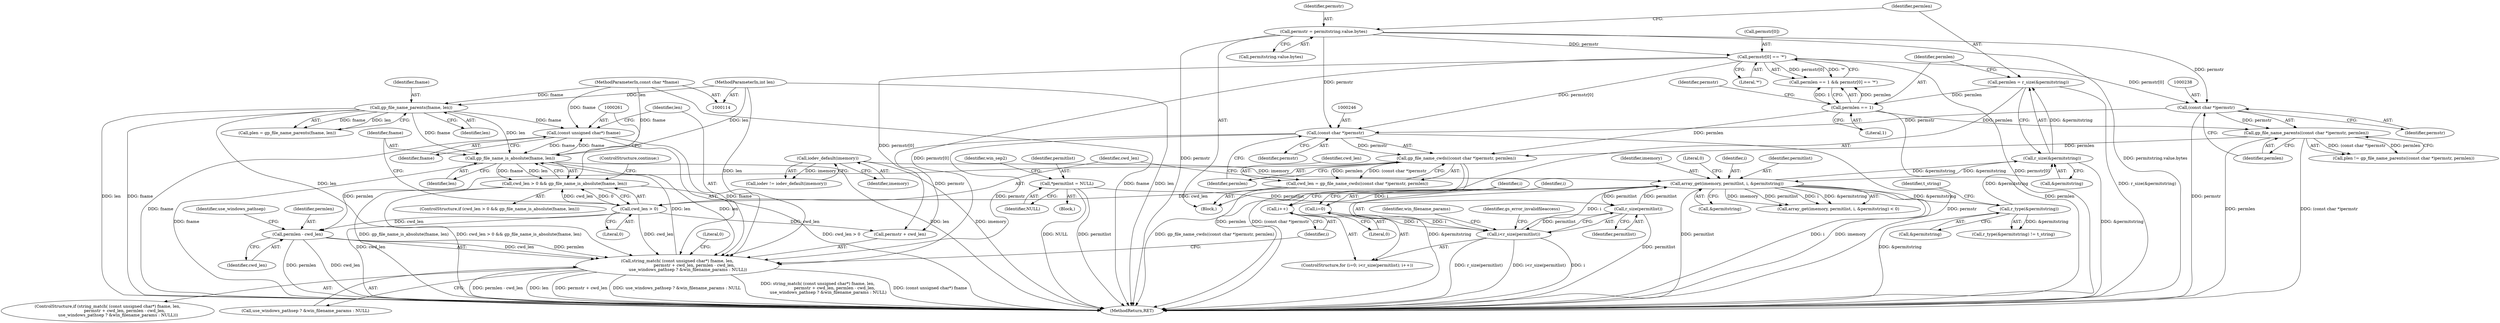 digraph "0_ghostscript_0d3901189f245232f0161addf215d7268c4d05a3@pointer" {
"1000260" [label="(Call,(const unsigned char*) fname)"];
"1000254" [label="(Call,gp_file_name_is_absolute(fname, len))"];
"1000260" [label="(Call,(const unsigned char*) fname)"];
"1000142" [label="(Call,gp_file_name_parents(fname, len))"];
"1000116" [label="(MethodParameterIn,const char *fname)"];
"1000117" [label="(MethodParameterIn,int len)"];
"1000259" [label="(Call,string_match( (const unsigned char*) fname, len,\n                          permstr + cwd_len, permlen - cwd_len,\n                use_windows_pathsep ? &win_filename_params : NULL))"];
"1000222" [label="(Call,permstr[0] == '*')"];
"1000205" [label="(Call,permstr = permitstring.value.bytes)"];
"1000245" [label="(Call,(const char *)permstr)"];
"1000237" [label="(Call,(const char *)permstr)"];
"1000251" [label="(Call,cwd_len > 0)"];
"1000242" [label="(Call,cwd_len = gp_file_name_cwds((const char *)permstr, permlen))"];
"1000244" [label="(Call,gp_file_name_cwds((const char *)permstr, permlen))"];
"1000236" [label="(Call,gp_file_name_parents((const char *)permstr, permlen))"];
"1000219" [label="(Call,permlen == 1)"];
"1000212" [label="(Call,permlen = r_size(&permitstring))"];
"1000214" [label="(Call,r_size(&permitstring))"];
"1000200" [label="(Call,r_type(&permitstring))"];
"1000192" [label="(Call,array_get(imemory, permitlist, i, &permitstring))"];
"1000150" [label="(Call,iodev_default(imemory))"];
"1000174" [label="(Call,r_size(permitlist))"];
"1000123" [label="(Call,*permitlist = NULL)"];
"1000172" [label="(Call,i<r_size(permitlist))"];
"1000176" [label="(Call,i++)"];
"1000169" [label="(Call,i=0)"];
"1000267" [label="(Call,permlen - cwd_len)"];
"1000250" [label="(Call,cwd_len > 0 && gp_file_name_is_absolute(fname, len))"];
"1000195" [label="(Identifier,i)"];
"1000276" [label="(Literal,0)"];
"1000172" [label="(Call,i<r_size(permitlist))"];
"1000178" [label="(Block,)"];
"1000270" [label="(Call,use_windows_pathsep ? &win_filename_params : NULL)"];
"1000234" [label="(Call,plen != gp_file_name_parents((const char *)permstr, permlen))"];
"1000268" [label="(Identifier,permlen)"];
"1000251" [label="(Call,cwd_len > 0)"];
"1000196" [label="(Call,&permitstring)"];
"1000248" [label="(Identifier,permlen)"];
"1000242" [label="(Call,cwd_len = gp_file_name_cwds((const char *)permstr, permlen))"];
"1000116" [label="(MethodParameterIn,const char *fname)"];
"1000219" [label="(Call,permlen == 1)"];
"1000194" [label="(Identifier,permitlist)"];
"1000215" [label="(Call,&permitstring)"];
"1000198" [label="(Literal,0)"];
"1000176" [label="(Call,i++)"];
"1000175" [label="(Identifier,permitlist)"];
"1000263" [label="(Identifier,len)"];
"1000271" [label="(Identifier,use_windows_pathsep)"];
"1000260" [label="(Call,(const unsigned char*) fname)"];
"1000150" [label="(Call,iodev_default(imemory))"];
"1000212" [label="(Call,permlen = r_size(&permitstring))"];
"1000253" [label="(Literal,0)"];
"1000262" [label="(Identifier,fname)"];
"1000256" [label="(Identifier,len)"];
"1000226" [label="(Literal,'*')"];
"1000224" [label="(Identifier,permstr)"];
"1000182" [label="(Identifier,win_filename_params)"];
"1000243" [label="(Identifier,cwd_len)"];
"1000240" [label="(Identifier,permlen)"];
"1000207" [label="(Call,permitstring.value.bytes)"];
"1000247" [label="(Identifier,permstr)"];
"1000222" [label="(Call,permstr[0] == '*')"];
"1000279" [label="(MethodReturn,RET)"];
"1000193" [label="(Identifier,imemory)"];
"1000151" [label="(Identifier,imemory)"];
"1000148" [label="(Call,iodev != iodev_default(imemory))"];
"1000239" [label="(Identifier,permstr)"];
"1000177" [label="(Identifier,i)"];
"1000168" [label="(ControlStructure,for (i=0; i<r_size(permitlist); i++))"];
"1000220" [label="(Identifier,permlen)"];
"1000269" [label="(Identifier,cwd_len)"];
"1000267" [label="(Call,permlen - cwd_len)"];
"1000250" [label="(Call,cwd_len > 0 && gp_file_name_is_absolute(fname, len))"];
"1000203" [label="(Identifier,t_string)"];
"1000191" [label="(Call,array_get(imemory, permitlist, i, &permitstring) < 0)"];
"1000125" [label="(Identifier,NULL)"];
"1000192" [label="(Call,array_get(imemory, permitlist, i, &permitstring))"];
"1000278" [label="(Identifier,gs_error_invalidfileaccess)"];
"1000206" [label="(Identifier,permstr)"];
"1000236" [label="(Call,gp_file_name_parents((const char *)permstr, permlen))"];
"1000124" [label="(Identifier,permitlist)"];
"1000218" [label="(Call,permlen == 1 && permstr[0] == '*')"];
"1000221" [label="(Literal,1)"];
"1000140" [label="(Call,plen = gp_file_name_parents(fname, len))"];
"1000245" [label="(Call,(const char *)permstr)"];
"1000171" [label="(Literal,0)"];
"1000200" [label="(Call,r_type(&permitstring))"];
"1000214" [label="(Call,r_size(&permitstring))"];
"1000249" [label="(ControlStructure,if (cwd_len > 0 && gp_file_name_is_absolute(fname, len)))"];
"1000144" [label="(Identifier,len)"];
"1000120" [label="(Block,)"];
"1000264" [label="(Call,permstr + cwd_len)"];
"1000244" [label="(Call,gp_file_name_cwds((const char *)permstr, permlen))"];
"1000117" [label="(MethodParameterIn,int len)"];
"1000143" [label="(Identifier,fname)"];
"1000170" [label="(Identifier,i)"];
"1000128" [label="(Identifier,win_sep2)"];
"1000258" [label="(ControlStructure,if (string_match( (const unsigned char*) fname, len,\n                          permstr + cwd_len, permlen - cwd_len,\n                use_windows_pathsep ? &win_filename_params : NULL)))"];
"1000223" [label="(Call,permstr[0])"];
"1000255" [label="(Identifier,fname)"];
"1000201" [label="(Call,&permitstring)"];
"1000169" [label="(Call,i=0)"];
"1000259" [label="(Call,string_match( (const unsigned char*) fname, len,\n                          permstr + cwd_len, permlen - cwd_len,\n                use_windows_pathsep ? &win_filename_params : NULL))"];
"1000199" [label="(Call,r_type(&permitstring) != t_string)"];
"1000205" [label="(Call,permstr = permitstring.value.bytes)"];
"1000174" [label="(Call,r_size(permitlist))"];
"1000237" [label="(Call,(const char *)permstr)"];
"1000142" [label="(Call,gp_file_name_parents(fname, len))"];
"1000213" [label="(Identifier,permlen)"];
"1000252" [label="(Identifier,cwd_len)"];
"1000123" [label="(Call,*permitlist = NULL)"];
"1000254" [label="(Call,gp_file_name_is_absolute(fname, len))"];
"1000257" [label="(ControlStructure,continue;)"];
"1000173" [label="(Identifier,i)"];
"1000260" -> "1000259"  [label="AST: "];
"1000260" -> "1000262"  [label="CFG: "];
"1000261" -> "1000260"  [label="AST: "];
"1000262" -> "1000260"  [label="AST: "];
"1000263" -> "1000260"  [label="CFG: "];
"1000260" -> "1000279"  [label="DDG: fname"];
"1000260" -> "1000254"  [label="DDG: fname"];
"1000260" -> "1000259"  [label="DDG: fname"];
"1000254" -> "1000260"  [label="DDG: fname"];
"1000142" -> "1000260"  [label="DDG: fname"];
"1000116" -> "1000260"  [label="DDG: fname"];
"1000254" -> "1000250"  [label="AST: "];
"1000254" -> "1000256"  [label="CFG: "];
"1000255" -> "1000254"  [label="AST: "];
"1000256" -> "1000254"  [label="AST: "];
"1000250" -> "1000254"  [label="CFG: "];
"1000254" -> "1000279"  [label="DDG: fname"];
"1000254" -> "1000279"  [label="DDG: len"];
"1000254" -> "1000250"  [label="DDG: fname"];
"1000254" -> "1000250"  [label="DDG: len"];
"1000142" -> "1000254"  [label="DDG: fname"];
"1000142" -> "1000254"  [label="DDG: len"];
"1000116" -> "1000254"  [label="DDG: fname"];
"1000259" -> "1000254"  [label="DDG: len"];
"1000117" -> "1000254"  [label="DDG: len"];
"1000254" -> "1000259"  [label="DDG: len"];
"1000142" -> "1000140"  [label="AST: "];
"1000142" -> "1000144"  [label="CFG: "];
"1000143" -> "1000142"  [label="AST: "];
"1000144" -> "1000142"  [label="AST: "];
"1000140" -> "1000142"  [label="CFG: "];
"1000142" -> "1000279"  [label="DDG: len"];
"1000142" -> "1000279"  [label="DDG: fname"];
"1000142" -> "1000140"  [label="DDG: fname"];
"1000142" -> "1000140"  [label="DDG: len"];
"1000116" -> "1000142"  [label="DDG: fname"];
"1000117" -> "1000142"  [label="DDG: len"];
"1000142" -> "1000259"  [label="DDG: len"];
"1000116" -> "1000114"  [label="AST: "];
"1000116" -> "1000279"  [label="DDG: fname"];
"1000117" -> "1000114"  [label="AST: "];
"1000117" -> "1000279"  [label="DDG: len"];
"1000117" -> "1000259"  [label="DDG: len"];
"1000259" -> "1000258"  [label="AST: "];
"1000259" -> "1000270"  [label="CFG: "];
"1000263" -> "1000259"  [label="AST: "];
"1000264" -> "1000259"  [label="AST: "];
"1000267" -> "1000259"  [label="AST: "];
"1000270" -> "1000259"  [label="AST: "];
"1000276" -> "1000259"  [label="CFG: "];
"1000177" -> "1000259"  [label="CFG: "];
"1000259" -> "1000279"  [label="DDG: string_match( (const unsigned char*) fname, len,\n                          permstr + cwd_len, permlen - cwd_len,\n                use_windows_pathsep ? &win_filename_params : NULL)"];
"1000259" -> "1000279"  [label="DDG: (const unsigned char*) fname"];
"1000259" -> "1000279"  [label="DDG: permlen - cwd_len"];
"1000259" -> "1000279"  [label="DDG: len"];
"1000259" -> "1000279"  [label="DDG: permstr + cwd_len"];
"1000259" -> "1000279"  [label="DDG: use_windows_pathsep ? &win_filename_params : NULL"];
"1000222" -> "1000259"  [label="DDG: permstr[0]"];
"1000245" -> "1000259"  [label="DDG: permstr"];
"1000251" -> "1000259"  [label="DDG: cwd_len"];
"1000267" -> "1000259"  [label="DDG: permlen"];
"1000267" -> "1000259"  [label="DDG: cwd_len"];
"1000222" -> "1000218"  [label="AST: "];
"1000222" -> "1000226"  [label="CFG: "];
"1000223" -> "1000222"  [label="AST: "];
"1000226" -> "1000222"  [label="AST: "];
"1000218" -> "1000222"  [label="CFG: "];
"1000222" -> "1000279"  [label="DDG: permstr[0]"];
"1000222" -> "1000218"  [label="DDG: permstr[0]"];
"1000222" -> "1000218"  [label="DDG: '*'"];
"1000205" -> "1000222"  [label="DDG: permstr"];
"1000222" -> "1000237"  [label="DDG: permstr[0]"];
"1000222" -> "1000245"  [label="DDG: permstr[0]"];
"1000222" -> "1000264"  [label="DDG: permstr[0]"];
"1000205" -> "1000178"  [label="AST: "];
"1000205" -> "1000207"  [label="CFG: "];
"1000206" -> "1000205"  [label="AST: "];
"1000207" -> "1000205"  [label="AST: "];
"1000213" -> "1000205"  [label="CFG: "];
"1000205" -> "1000279"  [label="DDG: permstr"];
"1000205" -> "1000279"  [label="DDG: permitstring.value.bytes"];
"1000205" -> "1000237"  [label="DDG: permstr"];
"1000205" -> "1000245"  [label="DDG: permstr"];
"1000245" -> "1000244"  [label="AST: "];
"1000245" -> "1000247"  [label="CFG: "];
"1000246" -> "1000245"  [label="AST: "];
"1000247" -> "1000245"  [label="AST: "];
"1000248" -> "1000245"  [label="CFG: "];
"1000245" -> "1000279"  [label="DDG: permstr"];
"1000245" -> "1000244"  [label="DDG: permstr"];
"1000237" -> "1000245"  [label="DDG: permstr"];
"1000245" -> "1000264"  [label="DDG: permstr"];
"1000237" -> "1000236"  [label="AST: "];
"1000237" -> "1000239"  [label="CFG: "];
"1000238" -> "1000237"  [label="AST: "];
"1000239" -> "1000237"  [label="AST: "];
"1000240" -> "1000237"  [label="CFG: "];
"1000237" -> "1000279"  [label="DDG: permstr"];
"1000237" -> "1000236"  [label="DDG: permstr"];
"1000251" -> "1000250"  [label="AST: "];
"1000251" -> "1000253"  [label="CFG: "];
"1000252" -> "1000251"  [label="AST: "];
"1000253" -> "1000251"  [label="AST: "];
"1000255" -> "1000251"  [label="CFG: "];
"1000250" -> "1000251"  [label="CFG: "];
"1000251" -> "1000279"  [label="DDG: cwd_len"];
"1000251" -> "1000250"  [label="DDG: cwd_len"];
"1000251" -> "1000250"  [label="DDG: 0"];
"1000242" -> "1000251"  [label="DDG: cwd_len"];
"1000251" -> "1000264"  [label="DDG: cwd_len"];
"1000251" -> "1000267"  [label="DDG: cwd_len"];
"1000242" -> "1000178"  [label="AST: "];
"1000242" -> "1000244"  [label="CFG: "];
"1000243" -> "1000242"  [label="AST: "];
"1000244" -> "1000242"  [label="AST: "];
"1000252" -> "1000242"  [label="CFG: "];
"1000242" -> "1000279"  [label="DDG: gp_file_name_cwds((const char *)permstr, permlen)"];
"1000244" -> "1000242"  [label="DDG: (const char *)permstr"];
"1000244" -> "1000242"  [label="DDG: permlen"];
"1000244" -> "1000248"  [label="CFG: "];
"1000248" -> "1000244"  [label="AST: "];
"1000244" -> "1000279"  [label="DDG: permlen"];
"1000244" -> "1000279"  [label="DDG: (const char *)permstr"];
"1000236" -> "1000244"  [label="DDG: permlen"];
"1000219" -> "1000244"  [label="DDG: permlen"];
"1000244" -> "1000267"  [label="DDG: permlen"];
"1000236" -> "1000234"  [label="AST: "];
"1000236" -> "1000240"  [label="CFG: "];
"1000240" -> "1000236"  [label="AST: "];
"1000234" -> "1000236"  [label="CFG: "];
"1000236" -> "1000279"  [label="DDG: (const char *)permstr"];
"1000236" -> "1000279"  [label="DDG: permlen"];
"1000236" -> "1000234"  [label="DDG: (const char *)permstr"];
"1000236" -> "1000234"  [label="DDG: permlen"];
"1000219" -> "1000236"  [label="DDG: permlen"];
"1000219" -> "1000218"  [label="AST: "];
"1000219" -> "1000221"  [label="CFG: "];
"1000220" -> "1000219"  [label="AST: "];
"1000221" -> "1000219"  [label="AST: "];
"1000224" -> "1000219"  [label="CFG: "];
"1000218" -> "1000219"  [label="CFG: "];
"1000219" -> "1000279"  [label="DDG: permlen"];
"1000219" -> "1000218"  [label="DDG: permlen"];
"1000219" -> "1000218"  [label="DDG: 1"];
"1000212" -> "1000219"  [label="DDG: permlen"];
"1000212" -> "1000178"  [label="AST: "];
"1000212" -> "1000214"  [label="CFG: "];
"1000213" -> "1000212"  [label="AST: "];
"1000214" -> "1000212"  [label="AST: "];
"1000220" -> "1000212"  [label="CFG: "];
"1000212" -> "1000279"  [label="DDG: r_size(&permitstring)"];
"1000214" -> "1000212"  [label="DDG: &permitstring"];
"1000214" -> "1000215"  [label="CFG: "];
"1000215" -> "1000214"  [label="AST: "];
"1000214" -> "1000279"  [label="DDG: &permitstring"];
"1000214" -> "1000192"  [label="DDG: &permitstring"];
"1000200" -> "1000214"  [label="DDG: &permitstring"];
"1000192" -> "1000214"  [label="DDG: &permitstring"];
"1000200" -> "1000199"  [label="AST: "];
"1000200" -> "1000201"  [label="CFG: "];
"1000201" -> "1000200"  [label="AST: "];
"1000203" -> "1000200"  [label="CFG: "];
"1000200" -> "1000279"  [label="DDG: &permitstring"];
"1000200" -> "1000199"  [label="DDG: &permitstring"];
"1000192" -> "1000200"  [label="DDG: &permitstring"];
"1000192" -> "1000191"  [label="AST: "];
"1000192" -> "1000196"  [label="CFG: "];
"1000193" -> "1000192"  [label="AST: "];
"1000194" -> "1000192"  [label="AST: "];
"1000195" -> "1000192"  [label="AST: "];
"1000196" -> "1000192"  [label="AST: "];
"1000198" -> "1000192"  [label="CFG: "];
"1000192" -> "1000279"  [label="DDG: permitlist"];
"1000192" -> "1000279"  [label="DDG: i"];
"1000192" -> "1000279"  [label="DDG: imemory"];
"1000192" -> "1000279"  [label="DDG: &permitstring"];
"1000192" -> "1000174"  [label="DDG: permitlist"];
"1000192" -> "1000176"  [label="DDG: i"];
"1000192" -> "1000191"  [label="DDG: imemory"];
"1000192" -> "1000191"  [label="DDG: permitlist"];
"1000192" -> "1000191"  [label="DDG: i"];
"1000192" -> "1000191"  [label="DDG: &permitstring"];
"1000150" -> "1000192"  [label="DDG: imemory"];
"1000174" -> "1000192"  [label="DDG: permitlist"];
"1000172" -> "1000192"  [label="DDG: i"];
"1000150" -> "1000148"  [label="AST: "];
"1000150" -> "1000151"  [label="CFG: "];
"1000151" -> "1000150"  [label="AST: "];
"1000148" -> "1000150"  [label="CFG: "];
"1000150" -> "1000279"  [label="DDG: imemory"];
"1000150" -> "1000148"  [label="DDG: imemory"];
"1000174" -> "1000172"  [label="AST: "];
"1000174" -> "1000175"  [label="CFG: "];
"1000175" -> "1000174"  [label="AST: "];
"1000172" -> "1000174"  [label="CFG: "];
"1000174" -> "1000279"  [label="DDG: permitlist"];
"1000174" -> "1000172"  [label="DDG: permitlist"];
"1000123" -> "1000174"  [label="DDG: permitlist"];
"1000123" -> "1000120"  [label="AST: "];
"1000123" -> "1000125"  [label="CFG: "];
"1000124" -> "1000123"  [label="AST: "];
"1000125" -> "1000123"  [label="AST: "];
"1000128" -> "1000123"  [label="CFG: "];
"1000123" -> "1000279"  [label="DDG: NULL"];
"1000123" -> "1000279"  [label="DDG: permitlist"];
"1000172" -> "1000168"  [label="AST: "];
"1000173" -> "1000172"  [label="AST: "];
"1000182" -> "1000172"  [label="CFG: "];
"1000278" -> "1000172"  [label="CFG: "];
"1000172" -> "1000279"  [label="DDG: i<r_size(permitlist)"];
"1000172" -> "1000279"  [label="DDG: i"];
"1000172" -> "1000279"  [label="DDG: r_size(permitlist)"];
"1000176" -> "1000172"  [label="DDG: i"];
"1000169" -> "1000172"  [label="DDG: i"];
"1000176" -> "1000168"  [label="AST: "];
"1000176" -> "1000177"  [label="CFG: "];
"1000177" -> "1000176"  [label="AST: "];
"1000173" -> "1000176"  [label="CFG: "];
"1000169" -> "1000168"  [label="AST: "];
"1000169" -> "1000171"  [label="CFG: "];
"1000170" -> "1000169"  [label="AST: "];
"1000171" -> "1000169"  [label="AST: "];
"1000173" -> "1000169"  [label="CFG: "];
"1000267" -> "1000269"  [label="CFG: "];
"1000268" -> "1000267"  [label="AST: "];
"1000269" -> "1000267"  [label="AST: "];
"1000271" -> "1000267"  [label="CFG: "];
"1000267" -> "1000279"  [label="DDG: cwd_len"];
"1000267" -> "1000279"  [label="DDG: permlen"];
"1000250" -> "1000249"  [label="AST: "];
"1000257" -> "1000250"  [label="CFG: "];
"1000261" -> "1000250"  [label="CFG: "];
"1000250" -> "1000279"  [label="DDG: cwd_len > 0"];
"1000250" -> "1000279"  [label="DDG: gp_file_name_is_absolute(fname, len)"];
"1000250" -> "1000279"  [label="DDG: cwd_len > 0 && gp_file_name_is_absolute(fname, len)"];
}

